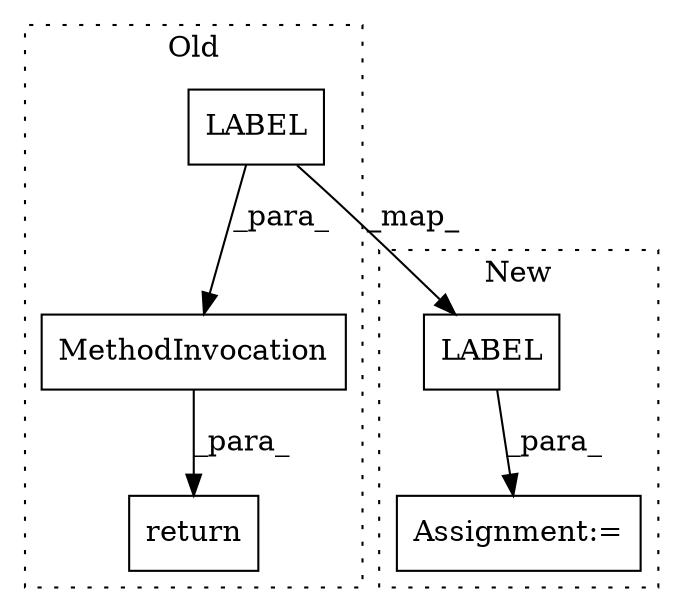digraph G {
subgraph cluster0 {
1 [label="LABEL" a="32" s="1858,1885" l="6,1" shape="box"];
3 [label="MethodInvocation" a="32" s="1856,1909" l="2,1" shape="box"];
5 [label="return" a="41" s="1846" l="7" shape="box"];
label = "Old";
style="dotted";
}
subgraph cluster1 {
2 [label="LABEL" a="32" s="1852,1879" l="6,1" shape="box"];
4 [label="Assignment:=" a="7" s="1851" l="1" shape="box"];
label = "New";
style="dotted";
}
1 -> 2 [label="_map_"];
1 -> 3 [label="_para_"];
2 -> 4 [label="_para_"];
3 -> 5 [label="_para_"];
}